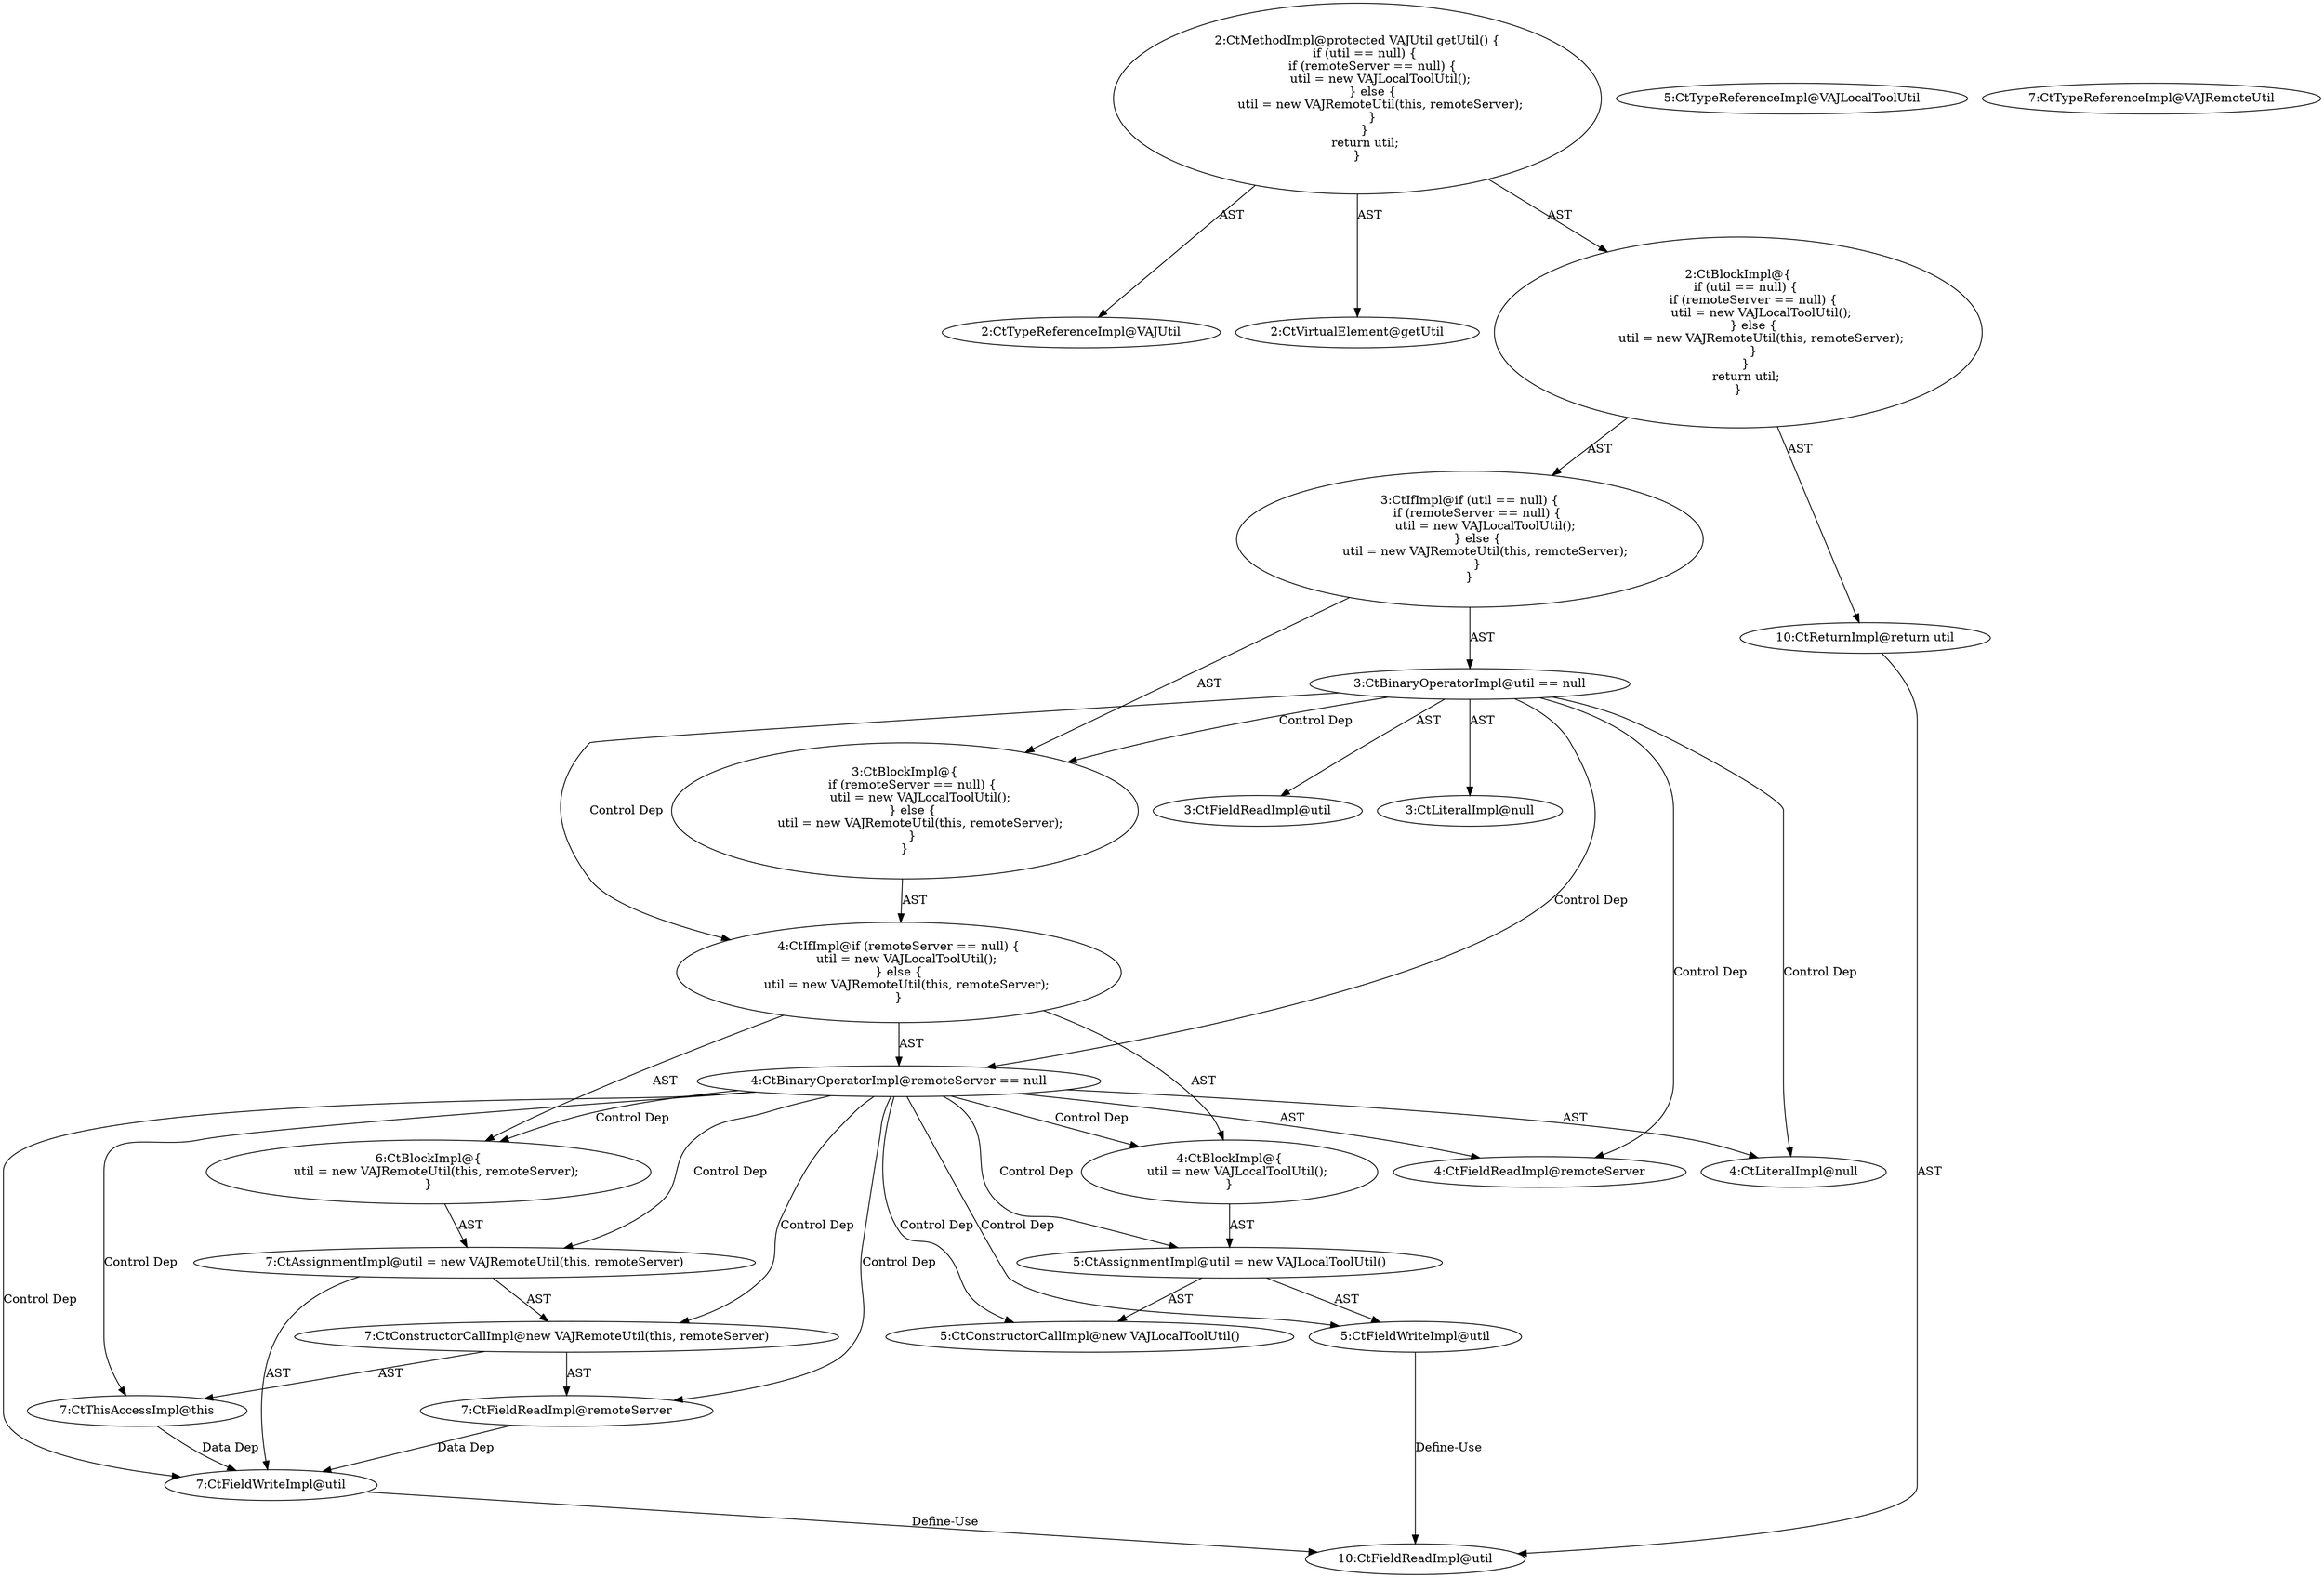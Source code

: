digraph "getUtil#?" {
0 [label="2:CtTypeReferenceImpl@VAJUtil" shape=ellipse]
1 [label="2:CtVirtualElement@getUtil" shape=ellipse]
2 [label="3:CtFieldReadImpl@util" shape=ellipse]
3 [label="3:CtLiteralImpl@null" shape=ellipse]
4 [label="3:CtBinaryOperatorImpl@util == null" shape=ellipse]
5 [label="4:CtFieldReadImpl@remoteServer" shape=ellipse]
6 [label="4:CtLiteralImpl@null" shape=ellipse]
7 [label="4:CtBinaryOperatorImpl@remoteServer == null" shape=ellipse]
8 [label="5:CtFieldWriteImpl@util" shape=ellipse]
9 [label="5:CtTypeReferenceImpl@VAJLocalToolUtil" shape=ellipse]
10 [label="5:CtConstructorCallImpl@new VAJLocalToolUtil()" shape=ellipse]
11 [label="5:CtAssignmentImpl@util = new VAJLocalToolUtil()" shape=ellipse]
12 [label="4:CtBlockImpl@\{
    util = new VAJLocalToolUtil();
\}" shape=ellipse]
13 [label="7:CtFieldWriteImpl@util" shape=ellipse]
14 [label="7:CtTypeReferenceImpl@VAJRemoteUtil" shape=ellipse]
15 [label="7:CtThisAccessImpl@this" shape=ellipse]
16 [label="7:CtFieldReadImpl@remoteServer" shape=ellipse]
17 [label="7:CtConstructorCallImpl@new VAJRemoteUtil(this, remoteServer)" shape=ellipse]
18 [label="7:CtAssignmentImpl@util = new VAJRemoteUtil(this, remoteServer)" shape=ellipse]
19 [label="6:CtBlockImpl@\{
    util = new VAJRemoteUtil(this, remoteServer);
\}" shape=ellipse]
20 [label="4:CtIfImpl@if (remoteServer == null) \{
    util = new VAJLocalToolUtil();
\} else \{
    util = new VAJRemoteUtil(this, remoteServer);
\}" shape=ellipse]
21 [label="3:CtBlockImpl@\{
    if (remoteServer == null) \{
        util = new VAJLocalToolUtil();
    \} else \{
        util = new VAJRemoteUtil(this, remoteServer);
    \}
\}" shape=ellipse]
22 [label="3:CtIfImpl@if (util == null) \{
    if (remoteServer == null) \{
        util = new VAJLocalToolUtil();
    \} else \{
        util = new VAJRemoteUtil(this, remoteServer);
    \}
\}" shape=ellipse]
23 [label="10:CtFieldReadImpl@util" shape=ellipse]
24 [label="10:CtReturnImpl@return util" shape=ellipse]
25 [label="2:CtBlockImpl@\{
    if (util == null) \{
        if (remoteServer == null) \{
            util = new VAJLocalToolUtil();
        \} else \{
            util = new VAJRemoteUtil(this, remoteServer);
        \}
    \}
    return util;
\}" shape=ellipse]
26 [label="2:CtMethodImpl@protected VAJUtil getUtil() \{
    if (util == null) \{
        if (remoteServer == null) \{
            util = new VAJLocalToolUtil();
        \} else \{
            util = new VAJRemoteUtil(this, remoteServer);
        \}
    \}
    return util;
\}" shape=ellipse]
4 -> 2 [label="AST"];
4 -> 3 [label="AST"];
4 -> 21 [label="Control Dep"];
4 -> 20 [label="Control Dep"];
4 -> 7 [label="Control Dep"];
4 -> 5 [label="Control Dep"];
4 -> 6 [label="Control Dep"];
7 -> 5 [label="AST"];
7 -> 6 [label="AST"];
7 -> 12 [label="Control Dep"];
7 -> 11 [label="Control Dep"];
7 -> 8 [label="Control Dep"];
7 -> 10 [label="Control Dep"];
7 -> 19 [label="Control Dep"];
7 -> 18 [label="Control Dep"];
7 -> 13 [label="Control Dep"];
7 -> 17 [label="Control Dep"];
7 -> 15 [label="Control Dep"];
7 -> 16 [label="Control Dep"];
8 -> 23 [label="Define-Use"];
11 -> 8 [label="AST"];
11 -> 10 [label="AST"];
12 -> 11 [label="AST"];
13 -> 23 [label="Define-Use"];
15 -> 13 [label="Data Dep"];
16 -> 13 [label="Data Dep"];
17 -> 15 [label="AST"];
17 -> 16 [label="AST"];
18 -> 13 [label="AST"];
18 -> 17 [label="AST"];
19 -> 18 [label="AST"];
20 -> 7 [label="AST"];
20 -> 12 [label="AST"];
20 -> 19 [label="AST"];
21 -> 20 [label="AST"];
22 -> 4 [label="AST"];
22 -> 21 [label="AST"];
24 -> 23 [label="AST"];
25 -> 22 [label="AST"];
25 -> 24 [label="AST"];
26 -> 1 [label="AST"];
26 -> 0 [label="AST"];
26 -> 25 [label="AST"];
}
